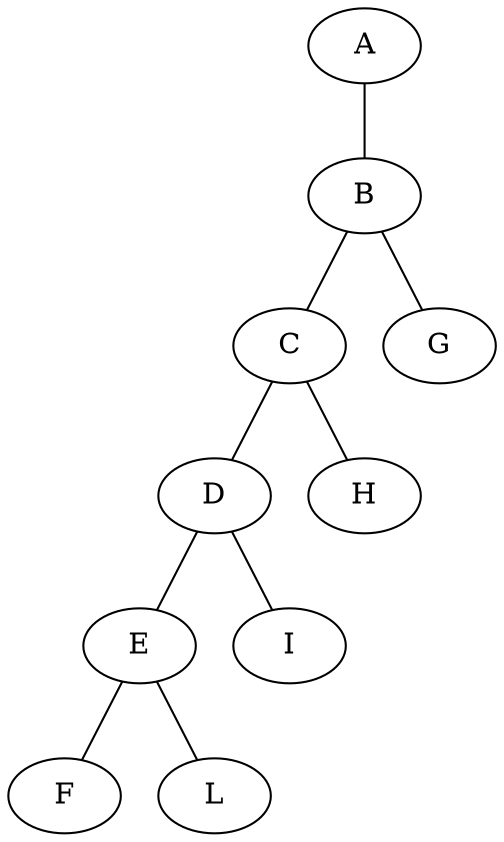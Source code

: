 graph {
    /* -- Nodes -- */
    A [coords = "[0.0, 0.0]", bcs = "[0.0, 0.0, 0.0]", load = "[0.0, 0.0]"];

    B [coords = "[1.0, 1.0]"];

    C [coords = "[2.0, 2.0]"];

    D [coords = "[3.0, 2.0]"];

    E [coords = "[4.0, 1.0]"];

    F [coords = "[5.0, 0.0]", bcs = "[0.0, 0.0, 0.0]"];

    G [coords = "[1.0, 0.0]", load = "[0.0, -1.0e4]"];

    H [coords = "[2.0, 0.0]", load = "[0.0, -1.0e4]"];

    I [coords = "[3.0, 0.0]", load = "[0.0, -1.0e4]"];

    L [coords = "[4.0, 0.0]", load = "[0.0, -1.0e4]"];

    /* -- Edges -- */
    A -- B [E="2.e11", A="3.14e-4", I="1.57e-8"];
    
    B -- C [E="2.e11", A="3.14e-4", I="1.57e-8"];
    
    C -- D [E="2.e11", A="3.14e-4", I="1.57e-8"];
    
    D -- E [E="2.e11", A="3.14e-4", I="1.57e-8"];
    
    E -- F [E="2.e11", A="3.14e-4", I="1.57e-8"];

    B -- G [E="2.e11", A="3.14e-4", I="1.57e-8"];

    C -- H [E="2.e11", A="3.14e-4", I="1.57e-8"];

    D -- I [E="2.e11", A="3.14e-4", I="1.57e-8"];

    E -- L [E="2.e11", A="3.14e-4", I="1.57e-8"];
}

